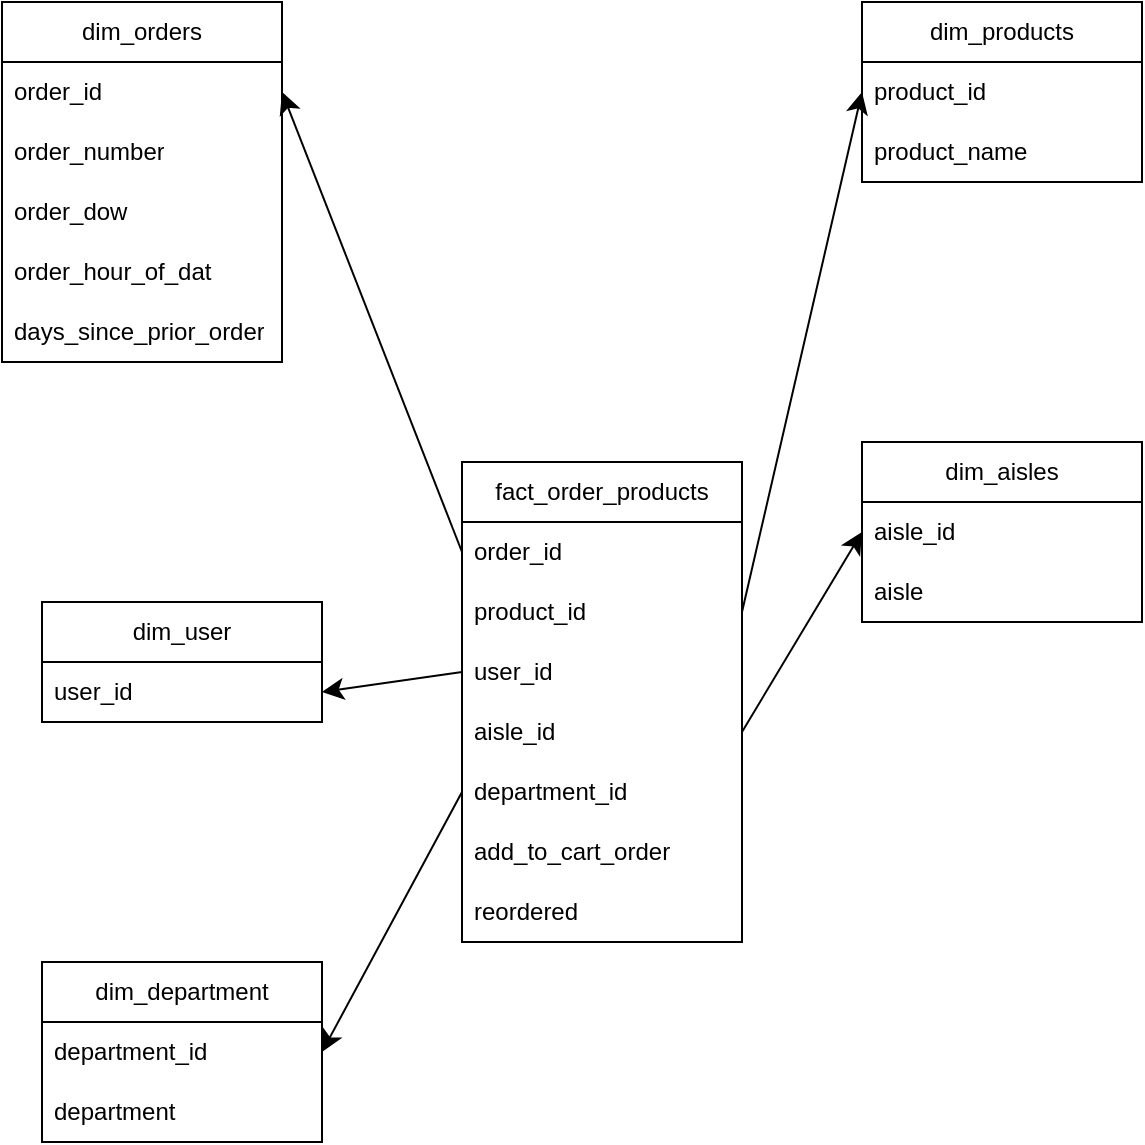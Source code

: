 <mxfile version="28.2.5">
  <diagram name="Page-1" id="TA-Y4w6c8moyCowGOwRr">
    <mxGraphModel dx="1426" dy="795" grid="1" gridSize="10" guides="1" tooltips="1" connect="1" arrows="1" fold="1" page="1" pageScale="1" pageWidth="850" pageHeight="1100" math="0" shadow="0">
      <root>
        <mxCell id="0" />
        <mxCell id="1" parent="0" />
        <mxCell id="fsiK22hJH68rFiiWInbr-1" value="dim_orders" style="swimlane;fontStyle=0;childLayout=stackLayout;horizontal=1;startSize=30;horizontalStack=0;resizeParent=1;resizeParentMax=0;resizeLast=0;collapsible=1;marginBottom=0;whiteSpace=wrap;html=1;" vertex="1" parent="1">
          <mxGeometry x="10" y="130" width="140" height="180" as="geometry" />
        </mxCell>
        <mxCell id="fsiK22hJH68rFiiWInbr-2" value="order_id" style="text;strokeColor=none;fillColor=none;align=left;verticalAlign=middle;spacingLeft=4;spacingRight=4;overflow=hidden;points=[[0,0.5],[1,0.5]];portConstraint=eastwest;rotatable=0;whiteSpace=wrap;html=1;" vertex="1" parent="fsiK22hJH68rFiiWInbr-1">
          <mxGeometry y="30" width="140" height="30" as="geometry" />
        </mxCell>
        <mxCell id="fsiK22hJH68rFiiWInbr-3" value="order_number" style="text;strokeColor=none;fillColor=none;align=left;verticalAlign=middle;spacingLeft=4;spacingRight=4;overflow=hidden;points=[[0,0.5],[1,0.5]];portConstraint=eastwest;rotatable=0;whiteSpace=wrap;html=1;" vertex="1" parent="fsiK22hJH68rFiiWInbr-1">
          <mxGeometry y="60" width="140" height="30" as="geometry" />
        </mxCell>
        <mxCell id="fsiK22hJH68rFiiWInbr-4" value="order_dow" style="text;strokeColor=none;fillColor=none;align=left;verticalAlign=middle;spacingLeft=4;spacingRight=4;overflow=hidden;points=[[0,0.5],[1,0.5]];portConstraint=eastwest;rotatable=0;whiteSpace=wrap;html=1;" vertex="1" parent="fsiK22hJH68rFiiWInbr-1">
          <mxGeometry y="90" width="140" height="30" as="geometry" />
        </mxCell>
        <mxCell id="fsiK22hJH68rFiiWInbr-6" value="order_hour_of_dat" style="text;strokeColor=none;fillColor=none;align=left;verticalAlign=middle;spacingLeft=4;spacingRight=4;overflow=hidden;points=[[0,0.5],[1,0.5]];portConstraint=eastwest;rotatable=0;whiteSpace=wrap;html=1;" vertex="1" parent="fsiK22hJH68rFiiWInbr-1">
          <mxGeometry y="120" width="140" height="30" as="geometry" />
        </mxCell>
        <mxCell id="fsiK22hJH68rFiiWInbr-5" value="days_since_prior_order" style="text;strokeColor=none;fillColor=none;align=left;verticalAlign=middle;spacingLeft=4;spacingRight=4;overflow=hidden;points=[[0,0.5],[1,0.5]];portConstraint=eastwest;rotatable=0;whiteSpace=wrap;html=1;" vertex="1" parent="fsiK22hJH68rFiiWInbr-1">
          <mxGeometry y="150" width="140" height="30" as="geometry" />
        </mxCell>
        <mxCell id="fsiK22hJH68rFiiWInbr-7" value="fact_order_products" style="swimlane;fontStyle=0;childLayout=stackLayout;horizontal=1;startSize=30;horizontalStack=0;resizeParent=1;resizeParentMax=0;resizeLast=0;collapsible=1;marginBottom=0;whiteSpace=wrap;html=1;" vertex="1" parent="1">
          <mxGeometry x="240" y="360" width="140" height="240" as="geometry" />
        </mxCell>
        <mxCell id="fsiK22hJH68rFiiWInbr-40" value="order_id" style="text;strokeColor=none;fillColor=none;align=left;verticalAlign=middle;spacingLeft=4;spacingRight=4;overflow=hidden;points=[[0,0.5],[1,0.5]];portConstraint=eastwest;rotatable=0;whiteSpace=wrap;html=1;" vertex="1" parent="fsiK22hJH68rFiiWInbr-7">
          <mxGeometry y="30" width="140" height="30" as="geometry" />
        </mxCell>
        <mxCell id="fsiK22hJH68rFiiWInbr-9" value="product_id" style="text;strokeColor=none;fillColor=none;align=left;verticalAlign=middle;spacingLeft=4;spacingRight=4;overflow=hidden;points=[[0,0.5],[1,0.5]];portConstraint=eastwest;rotatable=0;whiteSpace=wrap;html=1;" vertex="1" parent="fsiK22hJH68rFiiWInbr-7">
          <mxGeometry y="60" width="140" height="30" as="geometry" />
        </mxCell>
        <mxCell id="fsiK22hJH68rFiiWInbr-10" value="user_id" style="text;strokeColor=none;fillColor=none;align=left;verticalAlign=middle;spacingLeft=4;spacingRight=4;overflow=hidden;points=[[0,0.5],[1,0.5]];portConstraint=eastwest;rotatable=0;whiteSpace=wrap;html=1;" vertex="1" parent="fsiK22hJH68rFiiWInbr-7">
          <mxGeometry y="90" width="140" height="30" as="geometry" />
        </mxCell>
        <mxCell id="fsiK22hJH68rFiiWInbr-16" value="aisle_id" style="text;strokeColor=none;fillColor=none;align=left;verticalAlign=middle;spacingLeft=4;spacingRight=4;overflow=hidden;points=[[0,0.5],[1,0.5]];portConstraint=eastwest;rotatable=0;whiteSpace=wrap;html=1;" vertex="1" parent="fsiK22hJH68rFiiWInbr-7">
          <mxGeometry y="120" width="140" height="30" as="geometry" />
        </mxCell>
        <mxCell id="fsiK22hJH68rFiiWInbr-15" value="department_id" style="text;strokeColor=none;fillColor=none;align=left;verticalAlign=middle;spacingLeft=4;spacingRight=4;overflow=hidden;points=[[0,0.5],[1,0.5]];portConstraint=eastwest;rotatable=0;whiteSpace=wrap;html=1;" vertex="1" parent="fsiK22hJH68rFiiWInbr-7">
          <mxGeometry y="150" width="140" height="30" as="geometry" />
        </mxCell>
        <mxCell id="fsiK22hJH68rFiiWInbr-18" value="add_to_cart_order" style="text;strokeColor=none;fillColor=none;align=left;verticalAlign=middle;spacingLeft=4;spacingRight=4;overflow=hidden;points=[[0,0.5],[1,0.5]];portConstraint=eastwest;rotatable=0;whiteSpace=wrap;html=1;" vertex="1" parent="fsiK22hJH68rFiiWInbr-7">
          <mxGeometry y="180" width="140" height="30" as="geometry" />
        </mxCell>
        <mxCell id="fsiK22hJH68rFiiWInbr-17" value="reordered" style="text;strokeColor=none;fillColor=none;align=left;verticalAlign=middle;spacingLeft=4;spacingRight=4;overflow=hidden;points=[[0,0.5],[1,0.5]];portConstraint=eastwest;rotatable=0;whiteSpace=wrap;html=1;" vertex="1" parent="fsiK22hJH68rFiiWInbr-7">
          <mxGeometry y="210" width="140" height="30" as="geometry" />
        </mxCell>
        <mxCell id="fsiK22hJH68rFiiWInbr-11" value="dim_products" style="swimlane;fontStyle=0;childLayout=stackLayout;horizontal=1;startSize=30;horizontalStack=0;resizeParent=1;resizeParentMax=0;resizeLast=0;collapsible=1;marginBottom=0;whiteSpace=wrap;html=1;" vertex="1" parent="1">
          <mxGeometry x="440" y="130" width="140" height="90" as="geometry" />
        </mxCell>
        <mxCell id="fsiK22hJH68rFiiWInbr-12" value="product_id&lt;span style=&quot;white-space: pre;&quot;&gt;&#x9;&lt;/span&gt;" style="text;strokeColor=none;fillColor=none;align=left;verticalAlign=middle;spacingLeft=4;spacingRight=4;overflow=hidden;points=[[0,0.5],[1,0.5]];portConstraint=eastwest;rotatable=0;whiteSpace=wrap;html=1;" vertex="1" parent="fsiK22hJH68rFiiWInbr-11">
          <mxGeometry y="30" width="140" height="30" as="geometry" />
        </mxCell>
        <mxCell id="fsiK22hJH68rFiiWInbr-13" value="product_name" style="text;strokeColor=none;fillColor=none;align=left;verticalAlign=middle;spacingLeft=4;spacingRight=4;overflow=hidden;points=[[0,0.5],[1,0.5]];portConstraint=eastwest;rotatable=0;whiteSpace=wrap;html=1;" vertex="1" parent="fsiK22hJH68rFiiWInbr-11">
          <mxGeometry y="60" width="140" height="30" as="geometry" />
        </mxCell>
        <mxCell id="fsiK22hJH68rFiiWInbr-19" value="dim_aisles" style="swimlane;fontStyle=0;childLayout=stackLayout;horizontal=1;startSize=30;horizontalStack=0;resizeParent=1;resizeParentMax=0;resizeLast=0;collapsible=1;marginBottom=0;whiteSpace=wrap;html=1;" vertex="1" parent="1">
          <mxGeometry x="440" y="350" width="140" height="90" as="geometry" />
        </mxCell>
        <mxCell id="fsiK22hJH68rFiiWInbr-20" value="aisle_id" style="text;strokeColor=none;fillColor=none;align=left;verticalAlign=middle;spacingLeft=4;spacingRight=4;overflow=hidden;points=[[0,0.5],[1,0.5]];portConstraint=eastwest;rotatable=0;whiteSpace=wrap;html=1;" vertex="1" parent="fsiK22hJH68rFiiWInbr-19">
          <mxGeometry y="30" width="140" height="30" as="geometry" />
        </mxCell>
        <mxCell id="fsiK22hJH68rFiiWInbr-21" value="aisle" style="text;strokeColor=none;fillColor=none;align=left;verticalAlign=middle;spacingLeft=4;spacingRight=4;overflow=hidden;points=[[0,0.5],[1,0.5]];portConstraint=eastwest;rotatable=0;whiteSpace=wrap;html=1;" vertex="1" parent="fsiK22hJH68rFiiWInbr-19">
          <mxGeometry y="60" width="140" height="30" as="geometry" />
        </mxCell>
        <mxCell id="fsiK22hJH68rFiiWInbr-23" value="dim_user" style="swimlane;fontStyle=0;childLayout=stackLayout;horizontal=1;startSize=30;horizontalStack=0;resizeParent=1;resizeParentMax=0;resizeLast=0;collapsible=1;marginBottom=0;whiteSpace=wrap;html=1;" vertex="1" parent="1">
          <mxGeometry x="30" y="430" width="140" height="60" as="geometry" />
        </mxCell>
        <mxCell id="fsiK22hJH68rFiiWInbr-24" value="user_id" style="text;strokeColor=none;fillColor=none;align=left;verticalAlign=middle;spacingLeft=4;spacingRight=4;overflow=hidden;points=[[0,0.5],[1,0.5]];portConstraint=eastwest;rotatable=0;whiteSpace=wrap;html=1;" vertex="1" parent="fsiK22hJH68rFiiWInbr-23">
          <mxGeometry y="30" width="140" height="30" as="geometry" />
        </mxCell>
        <mxCell id="fsiK22hJH68rFiiWInbr-27" value="dim_department" style="swimlane;fontStyle=0;childLayout=stackLayout;horizontal=1;startSize=30;horizontalStack=0;resizeParent=1;resizeParentMax=0;resizeLast=0;collapsible=1;marginBottom=0;whiteSpace=wrap;html=1;" vertex="1" parent="1">
          <mxGeometry x="30" y="610" width="140" height="90" as="geometry" />
        </mxCell>
        <mxCell id="fsiK22hJH68rFiiWInbr-28" value="department_id" style="text;strokeColor=none;fillColor=none;align=left;verticalAlign=middle;spacingLeft=4;spacingRight=4;overflow=hidden;points=[[0,0.5],[1,0.5]];portConstraint=eastwest;rotatable=0;whiteSpace=wrap;html=1;" vertex="1" parent="fsiK22hJH68rFiiWInbr-27">
          <mxGeometry y="30" width="140" height="30" as="geometry" />
        </mxCell>
        <mxCell id="fsiK22hJH68rFiiWInbr-29" value="department" style="text;strokeColor=none;fillColor=none;align=left;verticalAlign=middle;spacingLeft=4;spacingRight=4;overflow=hidden;points=[[0,0.5],[1,0.5]];portConstraint=eastwest;rotatable=0;whiteSpace=wrap;html=1;" vertex="1" parent="fsiK22hJH68rFiiWInbr-27">
          <mxGeometry y="60" width="140" height="30" as="geometry" />
        </mxCell>
        <mxCell id="fsiK22hJH68rFiiWInbr-31" style="edgeStyle=none;curved=1;rounded=0;orthogonalLoop=1;jettySize=auto;html=1;exitX=0;exitY=0.5;exitDx=0;exitDy=0;entryX=1;entryY=0.5;entryDx=0;entryDy=0;fontSize=12;startSize=8;endSize=8;" edge="1" parent="1" source="fsiK22hJH68rFiiWInbr-10" target="fsiK22hJH68rFiiWInbr-24">
          <mxGeometry relative="1" as="geometry" />
        </mxCell>
        <mxCell id="fsiK22hJH68rFiiWInbr-43" style="edgeStyle=none;curved=1;rounded=0;orthogonalLoop=1;jettySize=auto;html=1;entryX=1;entryY=0.5;entryDx=0;entryDy=0;fontSize=12;startSize=8;endSize=8;exitX=0;exitY=0.5;exitDx=0;exitDy=0;" edge="1" parent="1" source="fsiK22hJH68rFiiWInbr-40" target="fsiK22hJH68rFiiWInbr-2">
          <mxGeometry relative="1" as="geometry" />
        </mxCell>
        <mxCell id="fsiK22hJH68rFiiWInbr-46" style="edgeStyle=none;curved=1;rounded=0;orthogonalLoop=1;jettySize=auto;html=1;entryX=0;entryY=0.5;entryDx=0;entryDy=0;fontSize=12;startSize=8;endSize=8;exitX=1;exitY=0.5;exitDx=0;exitDy=0;" edge="1" parent="1" source="fsiK22hJH68rFiiWInbr-9" target="fsiK22hJH68rFiiWInbr-12">
          <mxGeometry relative="1" as="geometry" />
        </mxCell>
        <mxCell id="fsiK22hJH68rFiiWInbr-47" style="edgeStyle=none;curved=1;rounded=0;orthogonalLoop=1;jettySize=auto;html=1;exitX=1;exitY=0.5;exitDx=0;exitDy=0;entryX=0;entryY=0.5;entryDx=0;entryDy=0;fontSize=12;startSize=8;endSize=8;" edge="1" parent="1" source="fsiK22hJH68rFiiWInbr-16" target="fsiK22hJH68rFiiWInbr-20">
          <mxGeometry relative="1" as="geometry" />
        </mxCell>
        <mxCell id="fsiK22hJH68rFiiWInbr-48" style="edgeStyle=none;curved=1;rounded=0;orthogonalLoop=1;jettySize=auto;html=1;exitX=0;exitY=0.5;exitDx=0;exitDy=0;entryX=1;entryY=0.5;entryDx=0;entryDy=0;fontSize=12;startSize=8;endSize=8;" edge="1" parent="1" source="fsiK22hJH68rFiiWInbr-15" target="fsiK22hJH68rFiiWInbr-27">
          <mxGeometry relative="1" as="geometry" />
        </mxCell>
      </root>
    </mxGraphModel>
  </diagram>
</mxfile>
